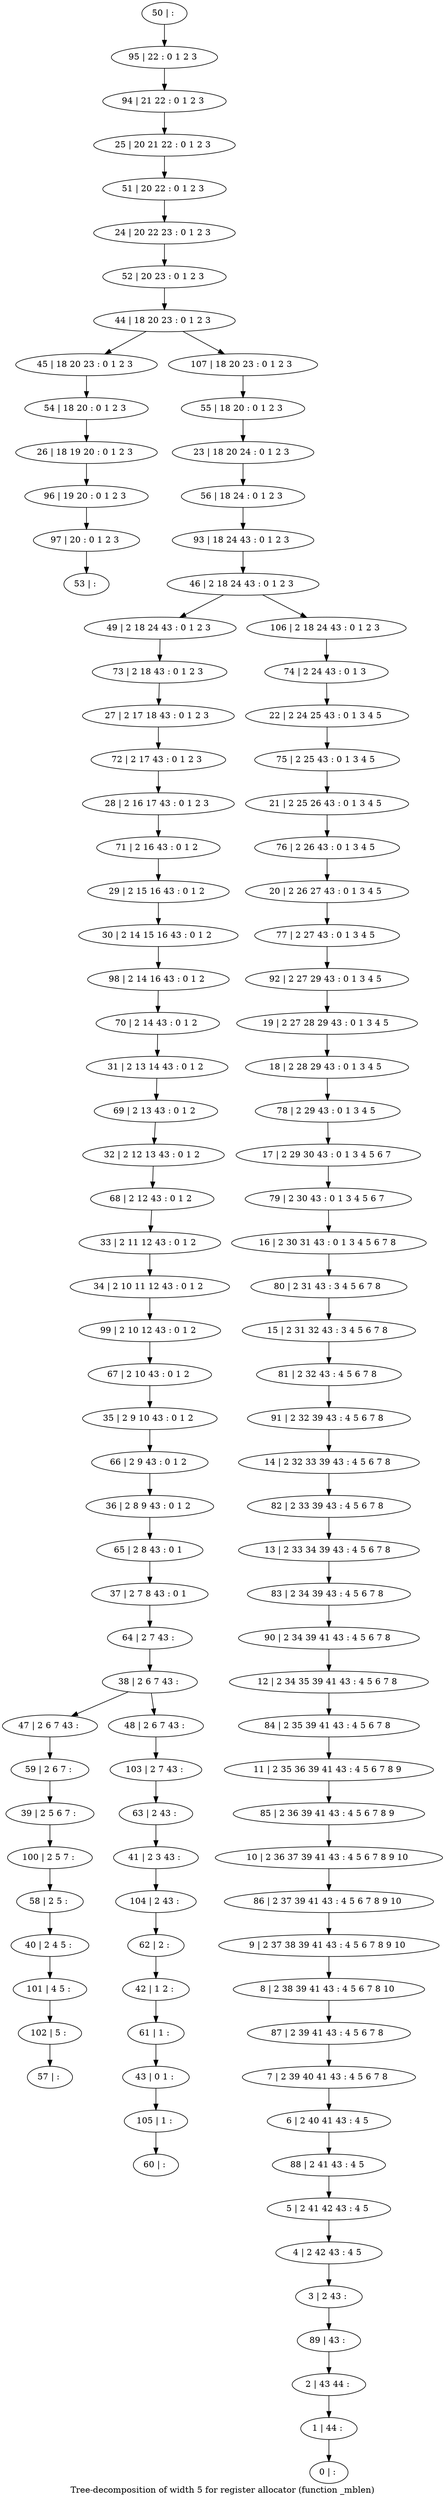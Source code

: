 digraph G {
graph [label="Tree-decomposition of width 5 for register allocator (function _mblen)"]
0[label="0 | : "];
1[label="1 | 44 : "];
2[label="2 | 43 44 : "];
3[label="3 | 2 43 : "];
4[label="4 | 2 42 43 : 4 5 "];
5[label="5 | 2 41 42 43 : 4 5 "];
6[label="6 | 2 40 41 43 : 4 5 "];
7[label="7 | 2 39 40 41 43 : 4 5 6 7 8 "];
8[label="8 | 2 38 39 41 43 : 4 5 6 7 8 10 "];
9[label="9 | 2 37 38 39 41 43 : 4 5 6 7 8 9 10 "];
10[label="10 | 2 36 37 39 41 43 : 4 5 6 7 8 9 10 "];
11[label="11 | 2 35 36 39 41 43 : 4 5 6 7 8 9 "];
12[label="12 | 2 34 35 39 41 43 : 4 5 6 7 8 "];
13[label="13 | 2 33 34 39 43 : 4 5 6 7 8 "];
14[label="14 | 2 32 33 39 43 : 4 5 6 7 8 "];
15[label="15 | 2 31 32 43 : 3 4 5 6 7 8 "];
16[label="16 | 2 30 31 43 : 0 1 3 4 5 6 7 8 "];
17[label="17 | 2 29 30 43 : 0 1 3 4 5 6 7 "];
18[label="18 | 2 28 29 43 : 0 1 3 4 5 "];
19[label="19 | 2 27 28 29 43 : 0 1 3 4 5 "];
20[label="20 | 2 26 27 43 : 0 1 3 4 5 "];
21[label="21 | 2 25 26 43 : 0 1 3 4 5 "];
22[label="22 | 2 24 25 43 : 0 1 3 4 5 "];
23[label="23 | 18 20 24 : 0 1 2 3 "];
24[label="24 | 20 22 23 : 0 1 2 3 "];
25[label="25 | 20 21 22 : 0 1 2 3 "];
26[label="26 | 18 19 20 : 0 1 2 3 "];
27[label="27 | 2 17 18 43 : 0 1 2 3 "];
28[label="28 | 2 16 17 43 : 0 1 2 3 "];
29[label="29 | 2 15 16 43 : 0 1 2 "];
30[label="30 | 2 14 15 16 43 : 0 1 2 "];
31[label="31 | 2 13 14 43 : 0 1 2 "];
32[label="32 | 2 12 13 43 : 0 1 2 "];
33[label="33 | 2 11 12 43 : 0 1 2 "];
34[label="34 | 2 10 11 12 43 : 0 1 2 "];
35[label="35 | 2 9 10 43 : 0 1 2 "];
36[label="36 | 2 8 9 43 : 0 1 2 "];
37[label="37 | 2 7 8 43 : 0 1 "];
38[label="38 | 2 6 7 43 : "];
39[label="39 | 2 5 6 7 : "];
40[label="40 | 2 4 5 : "];
41[label="41 | 2 3 43 : "];
42[label="42 | 1 2 : "];
43[label="43 | 0 1 : "];
44[label="44 | 18 20 23 : 0 1 2 3 "];
45[label="45 | 18 20 23 : 0 1 2 3 "];
46[label="46 | 2 18 24 43 : 0 1 2 3 "];
47[label="47 | 2 6 7 43 : "];
48[label="48 | 2 6 7 43 : "];
49[label="49 | 2 18 24 43 : 0 1 2 3 "];
50[label="50 | : "];
51[label="51 | 20 22 : 0 1 2 3 "];
52[label="52 | 20 23 : 0 1 2 3 "];
53[label="53 | : "];
54[label="54 | 18 20 : 0 1 2 3 "];
55[label="55 | 18 20 : 0 1 2 3 "];
56[label="56 | 18 24 : 0 1 2 3 "];
57[label="57 | : "];
58[label="58 | 2 5 : "];
59[label="59 | 2 6 7 : "];
60[label="60 | : "];
61[label="61 | 1 : "];
62[label="62 | 2 : "];
63[label="63 | 2 43 : "];
64[label="64 | 2 7 43 : "];
65[label="65 | 2 8 43 : 0 1 "];
66[label="66 | 2 9 43 : 0 1 2 "];
67[label="67 | 2 10 43 : 0 1 2 "];
68[label="68 | 2 12 43 : 0 1 2 "];
69[label="69 | 2 13 43 : 0 1 2 "];
70[label="70 | 2 14 43 : 0 1 2 "];
71[label="71 | 2 16 43 : 0 1 2 "];
72[label="72 | 2 17 43 : 0 1 2 3 "];
73[label="73 | 2 18 43 : 0 1 2 3 "];
74[label="74 | 2 24 43 : 0 1 3 "];
75[label="75 | 2 25 43 : 0 1 3 4 5 "];
76[label="76 | 2 26 43 : 0 1 3 4 5 "];
77[label="77 | 2 27 43 : 0 1 3 4 5 "];
78[label="78 | 2 29 43 : 0 1 3 4 5 "];
79[label="79 | 2 30 43 : 0 1 3 4 5 6 7 "];
80[label="80 | 2 31 43 : 3 4 5 6 7 8 "];
81[label="81 | 2 32 43 : 4 5 6 7 8 "];
82[label="82 | 2 33 39 43 : 4 5 6 7 8 "];
83[label="83 | 2 34 39 43 : 4 5 6 7 8 "];
84[label="84 | 2 35 39 41 43 : 4 5 6 7 8 "];
85[label="85 | 2 36 39 41 43 : 4 5 6 7 8 9 "];
86[label="86 | 2 37 39 41 43 : 4 5 6 7 8 9 10 "];
87[label="87 | 2 39 41 43 : 4 5 6 7 8 "];
88[label="88 | 2 41 43 : 4 5 "];
89[label="89 | 43 : "];
90[label="90 | 2 34 39 41 43 : 4 5 6 7 8 "];
91[label="91 | 2 32 39 43 : 4 5 6 7 8 "];
92[label="92 | 2 27 29 43 : 0 1 3 4 5 "];
93[label="93 | 18 24 43 : 0 1 2 3 "];
94[label="94 | 21 22 : 0 1 2 3 "];
95[label="95 | 22 : 0 1 2 3 "];
96[label="96 | 19 20 : 0 1 2 3 "];
97[label="97 | 20 : 0 1 2 3 "];
98[label="98 | 2 14 16 43 : 0 1 2 "];
99[label="99 | 2 10 12 43 : 0 1 2 "];
100[label="100 | 2 5 7 : "];
101[label="101 | 4 5 : "];
102[label="102 | 5 : "];
103[label="103 | 2 7 43 : "];
104[label="104 | 2 43 : "];
105[label="105 | 1 : "];
106[label="106 | 2 18 24 43 : 0 1 2 3 "];
107[label="107 | 18 20 23 : 0 1 2 3 "];
29->30 ;
33->34 ;
38->47 ;
38->48 ;
54->26 ;
45->54 ;
58->40 ;
59->39 ;
47->59 ;
61->43 ;
42->61 ;
62->42 ;
63->41 ;
64->38 ;
37->64 ;
65->37 ;
36->65 ;
66->36 ;
35->66 ;
67->35 ;
68->33 ;
32->68 ;
69->32 ;
31->69 ;
70->31 ;
71->29 ;
28->71 ;
72->28 ;
27->72 ;
73->27 ;
49->73 ;
26->96 ;
97->53 ;
96->97 ;
98->70 ;
30->98 ;
99->67 ;
34->99 ;
100->58 ;
39->100 ;
40->101 ;
102->57 ;
101->102 ;
103->63 ;
48->103 ;
104->62 ;
41->104 ;
105->60 ;
43->105 ;
50->95 ;
95->94 ;
94->25 ;
25->51 ;
51->24 ;
24->52 ;
52->44 ;
55->23 ;
23->56 ;
56->93 ;
93->46 ;
74->22 ;
22->75 ;
75->21 ;
21->76 ;
76->20 ;
20->77 ;
77->92 ;
92->19 ;
19->18 ;
18->78 ;
78->17 ;
17->79 ;
79->16 ;
16->80 ;
80->15 ;
15->81 ;
81->91 ;
91->14 ;
14->82 ;
82->13 ;
13->83 ;
83->90 ;
90->12 ;
12->84 ;
84->11 ;
11->85 ;
85->10 ;
10->86 ;
86->9 ;
9->8 ;
8->87 ;
87->7 ;
7->6 ;
6->88 ;
88->5 ;
5->4 ;
4->3 ;
3->89 ;
89->2 ;
2->1 ;
1->0 ;
106->74 ;
107->55 ;
46->49 ;
46->106 ;
44->45 ;
44->107 ;
}
